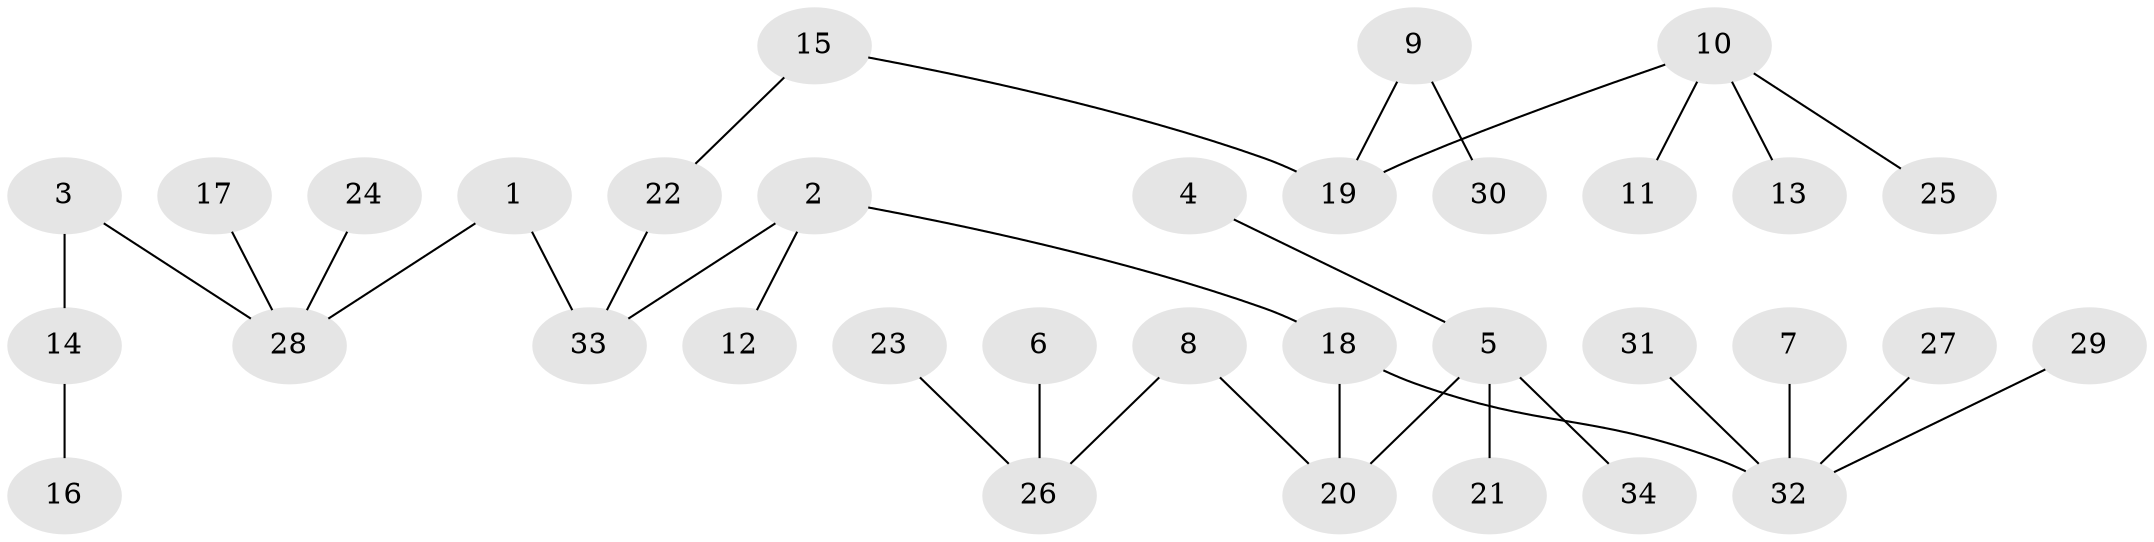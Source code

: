 // original degree distribution, {5: 0.07142857142857142, 4: 0.03571428571428571, 2: 0.2857142857142857, 6: 0.011904761904761904, 3: 0.08333333333333333, 1: 0.5, 7: 0.011904761904761904}
// Generated by graph-tools (version 1.1) at 2025/37/03/04/25 23:37:17]
// undirected, 34 vertices, 33 edges
graph export_dot {
  node [color=gray90,style=filled];
  1;
  2;
  3;
  4;
  5;
  6;
  7;
  8;
  9;
  10;
  11;
  12;
  13;
  14;
  15;
  16;
  17;
  18;
  19;
  20;
  21;
  22;
  23;
  24;
  25;
  26;
  27;
  28;
  29;
  30;
  31;
  32;
  33;
  34;
  1 -- 28 [weight=1.0];
  1 -- 33 [weight=1.0];
  2 -- 12 [weight=1.0];
  2 -- 18 [weight=1.0];
  2 -- 33 [weight=1.0];
  3 -- 14 [weight=1.0];
  3 -- 28 [weight=1.0];
  4 -- 5 [weight=1.0];
  5 -- 20 [weight=1.0];
  5 -- 21 [weight=1.0];
  5 -- 34 [weight=1.0];
  6 -- 26 [weight=1.0];
  7 -- 32 [weight=1.0];
  8 -- 20 [weight=1.0];
  8 -- 26 [weight=1.0];
  9 -- 19 [weight=1.0];
  9 -- 30 [weight=1.0];
  10 -- 11 [weight=1.0];
  10 -- 13 [weight=1.0];
  10 -- 19 [weight=1.0];
  10 -- 25 [weight=1.0];
  14 -- 16 [weight=1.0];
  15 -- 19 [weight=1.0];
  15 -- 22 [weight=1.0];
  17 -- 28 [weight=1.0];
  18 -- 20 [weight=1.0];
  18 -- 32 [weight=1.0];
  22 -- 33 [weight=1.0];
  23 -- 26 [weight=1.0];
  24 -- 28 [weight=1.0];
  27 -- 32 [weight=1.0];
  29 -- 32 [weight=1.0];
  31 -- 32 [weight=1.0];
}
